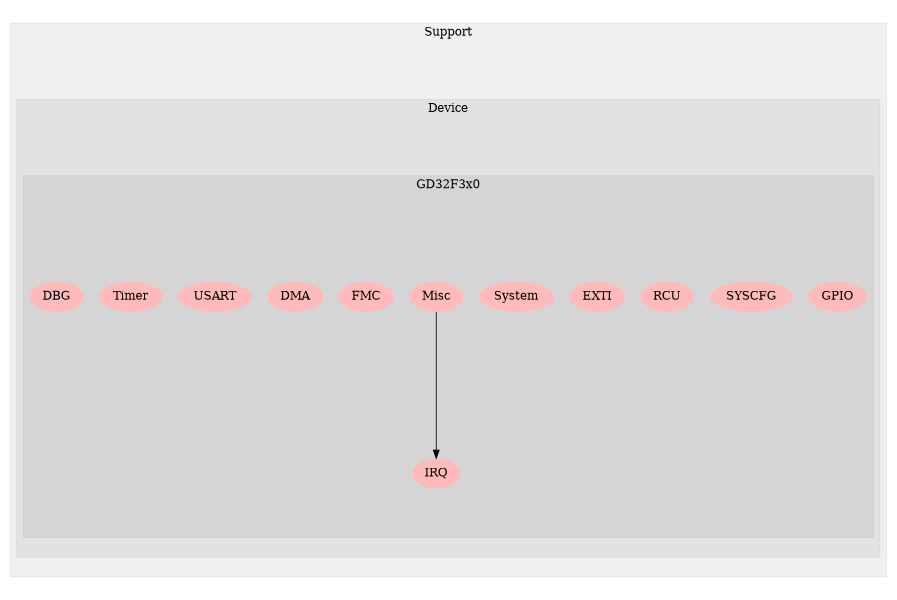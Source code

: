 digraph G {
size="6,4";
ratio="fill";
subgraph cluster_0 {
label="Support";
color="#0000000F";
style="filled";
subgraph cluster_1 {
label="Device";
color="#0000000F";
style="filled";
subgraph cluster_2 {
label="GD32F3x0";
color="#0000000F";
style="filled";
u0[label="GPIO",style="filled",fillcolor="#ffbbbb",penwidth="0"];
u1[label="SYSCFG",style="filled",fillcolor="#ffbbbb",penwidth="0"];
u2[label="RCU",style="filled",fillcolor="#ffbbbb",penwidth="0"];
u3[label="EXTI",style="filled",fillcolor="#ffbbbb",penwidth="0"];
u4[label="System",style="filled",fillcolor="#ffbbbb",penwidth="0"];
u5[label="Misc",style="filled",fillcolor="#ffbbbb",penwidth="0"];
u6[label="IRQ",style="filled",fillcolor="#ffbbbb",penwidth="0"];
u7[label="FMC",style="filled",fillcolor="#ffbbbb",penwidth="0"];
u8[label="DMA",style="filled",fillcolor="#ffbbbb",penwidth="0"];
u9[label="USART",style="filled",fillcolor="#ffbbbb",penwidth="0"];
u10[label="Timer",style="filled",fillcolor="#ffbbbb",penwidth="0"];
u11[label="DBG",style="filled",fillcolor="#ffbbbb",penwidth="0"];

}

}

}
u5 -> u6;

}
